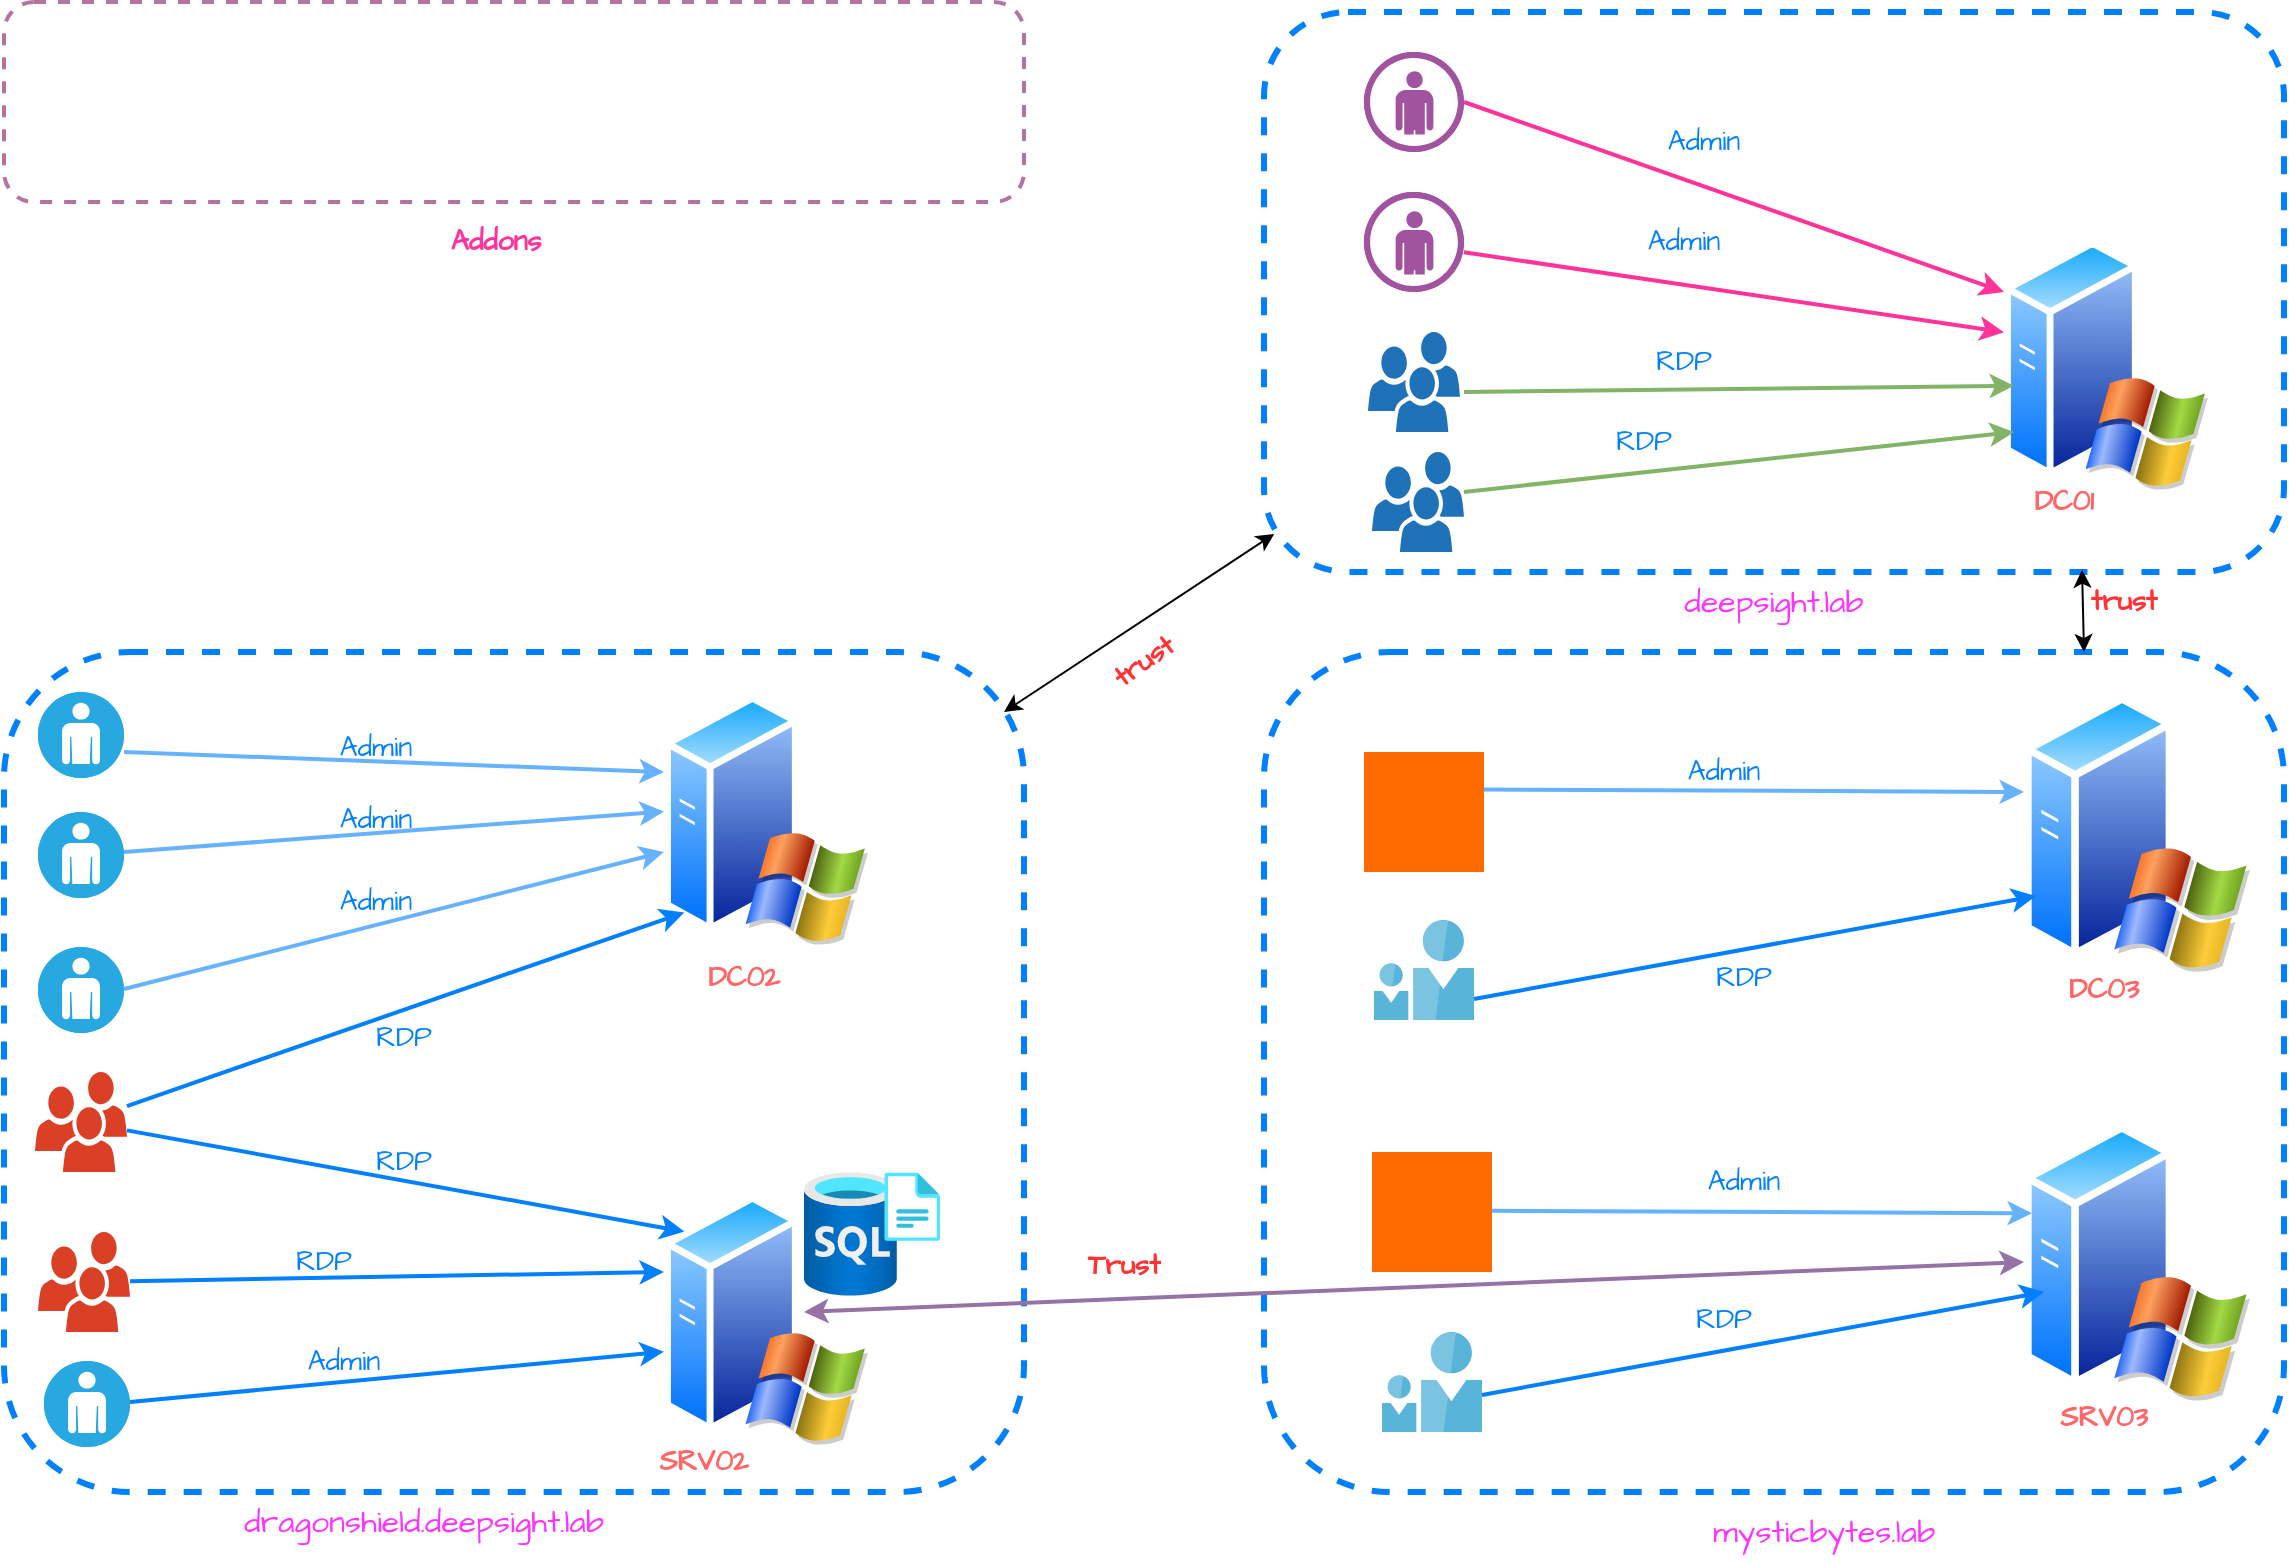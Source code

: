 <mxfile version="26.0.14">
  <diagram name="Page-1" id="822b0af5-4adb-64df-f703-e8dfc1f81529">
    <mxGraphModel dx="1434" dy="819" grid="0" gridSize="10" guides="1" tooltips="1" connect="1" arrows="1" fold="1" page="1" pageScale="1" pageWidth="1100" pageHeight="850" background="none" math="0" shadow="0">
      <root>
        <mxCell id="0" />
        <mxCell id="1" parent="0" />
        <mxCell id="FhWJipj1E8edyzkN2iIf-1" value="" style="image;aspect=fixed;perimeter=ellipsePerimeter;html=1;align=center;shadow=0;dashed=0;spacingTop=3;image=img/lib/active_directory/windows_server_2.svg;hachureGap=4;fontFamily=Architects Daughter;fontSource=https%3A%2F%2Ffonts.googleapis.com%2Fcss%3Ffamily%3DArchitects%2BDaughter;" parent="1" vertex="1">
          <mxGeometry x="830" y="370" width="102" height="127.5" as="geometry" />
        </mxCell>
        <mxCell id="FhWJipj1E8edyzkN2iIf-2" value="" style="image;aspect=fixed;perimeter=ellipsePerimeter;html=1;align=center;shadow=0;dashed=0;spacingTop=3;image=img/lib/active_directory/windows_server_2.svg;hachureGap=4;fontFamily=Architects Daughter;fontSource=https%3A%2F%2Ffonts.googleapis.com%2Fcss%3Ffamily%3DArchitects%2BDaughter;" parent="1" vertex="1">
          <mxGeometry x="830" y="620" width="102" height="127.5" as="geometry" />
        </mxCell>
        <mxCell id="FhWJipj1E8edyzkN2iIf-3" value="" style="image;aspect=fixed;perimeter=ellipsePerimeter;html=1;align=center;shadow=0;dashed=0;spacingTop=3;image=img/lib/active_directory/windows_server_2.svg;hachureGap=4;fontFamily=Architects Daughter;fontSource=https%3A%2F%2Ffonts.googleapis.com%2Fcss%3Ffamily%3DArchitects%2BDaughter;" parent="1" vertex="1">
          <mxGeometry x="1500" y="142.5" width="102" height="127.5" as="geometry" />
        </mxCell>
        <mxCell id="FhWJipj1E8edyzkN2iIf-9" value="" style="endArrow=classic;html=1;rounded=0;hachureGap=4;fontFamily=Architects Daughter;fontSource=https%3A%2F%2Ffonts.googleapis.com%2Fcss%3Ffamily%3DArchitects%2BDaughter;fillColor=#d5e8d4;strokeColor=#FF3399;strokeWidth=2;exitX=1;exitY=0.5;exitDx=0;exitDy=0;exitPerimeter=0;" parent="1" source="FhWJipj1E8edyzkN2iIf-18" edge="1">
          <mxGeometry width="50" height="50" relative="1" as="geometry">
            <mxPoint x="1250" y="80" as="sourcePoint" />
            <mxPoint x="1500" y="170" as="targetPoint" />
          </mxGeometry>
        </mxCell>
        <mxCell id="FhWJipj1E8edyzkN2iIf-10" value="" style="endArrow=classic;html=1;rounded=0;hachureGap=4;fontFamily=Architects Daughter;fontSource=https%3A%2F%2Ffonts.googleapis.com%2Fcss%3Ffamily%3DArchitects%2BDaughter;fillColor=#d5e8d4;strokeColor=#82b366;strokeWidth=2;" parent="1" edge="1">
          <mxGeometry width="50" height="50" relative="1" as="geometry">
            <mxPoint x="1230" y="220" as="sourcePoint" />
            <mxPoint x="1505" y="216.88" as="targetPoint" />
          </mxGeometry>
        </mxCell>
        <mxCell id="FhWJipj1E8edyzkN2iIf-12" value="" style="endArrow=classic;html=1;rounded=0;hachureGap=4;fontFamily=Architects Daughter;fontSource=https%3A%2F%2Ffonts.googleapis.com%2Fcss%3Ffamily%3DArchitects%2BDaughter;fillColor=#d5e8d4;strokeColor=#82b366;strokeWidth=2;exitX=0.196;exitY=0.857;exitDx=0;exitDy=0;exitPerimeter=0;" parent="1" source="FhWJipj1E8edyzkN2iIf-4" edge="1">
          <mxGeometry width="50" height="50" relative="1" as="geometry">
            <mxPoint x="1280" y="270" as="sourcePoint" />
            <mxPoint x="1505" y="240" as="targetPoint" />
          </mxGeometry>
        </mxCell>
        <mxCell id="FhWJipj1E8edyzkN2iIf-14" value="" style="endArrow=classic;html=1;rounded=0;hachureGap=4;fontFamily=Architects Daughter;fontSource=https%3A%2F%2Ffonts.googleapis.com%2Fcss%3Ffamily%3DArchitects%2BDaughter;fillColor=#d5e8d4;strokeColor=#FF3399;strokeWidth=2;exitX=0.196;exitY=0.429;exitDx=0;exitDy=0;exitPerimeter=0;" parent="1" source="FhWJipj1E8edyzkN2iIf-4" edge="1">
          <mxGeometry width="50" height="50" relative="1" as="geometry">
            <mxPoint x="1260.25" y="170.0" as="sourcePoint" />
            <mxPoint x="1500" y="190.08" as="targetPoint" />
          </mxGeometry>
        </mxCell>
        <mxCell id="FhWJipj1E8edyzkN2iIf-17" value="" style="verticalLabelPosition=bottom;html=1;fillColor=#A153A0;strokeColor=#ffffff;verticalAlign=top;align=center;points=[[0,0.5,0],[0.125,0.25,0],[0.25,0,0],[0.5,0,0],[0.75,0,0],[0.875,0.25,0],[1,0.5,0],[0.875,0.75,0],[0.75,1,0],[0.5,1,0],[0.125,0.75,0]];pointerEvents=1;shape=mxgraph.cisco_safe.compositeIcon;bgIcon=ellipse;resIcon=mxgraph.cisco_safe.design.user;hachureGap=4;fontFamily=Architects Daughter;fontSource=https%3A%2F%2Ffonts.googleapis.com%2Fcss%3Ffamily%3DArchitects%2BDaughter;" parent="1" vertex="1">
          <mxGeometry x="1180" y="120" width="50" height="50" as="geometry" />
        </mxCell>
        <mxCell id="FhWJipj1E8edyzkN2iIf-18" value="" style="verticalLabelPosition=bottom;html=1;fillColor=#A153A0;strokeColor=#ffffff;verticalAlign=top;align=center;points=[[0,0.5,0],[0.125,0.25,0],[0.25,0,0],[0.5,0,0],[0.75,0,0],[0.875,0.25,0],[1,0.5,0],[0.875,0.75,0],[0.75,1,0],[0.5,1,0],[0.125,0.75,0]];pointerEvents=1;shape=mxgraph.cisco_safe.compositeIcon;bgIcon=ellipse;resIcon=mxgraph.cisco_safe.design.user;hachureGap=4;fontFamily=Architects Daughter;fontSource=https%3A%2F%2Ffonts.googleapis.com%2Fcss%3Ffamily%3DArchitects%2BDaughter;" parent="1" vertex="1">
          <mxGeometry x="1180" y="50" width="50" height="50" as="geometry" />
        </mxCell>
        <mxCell id="FhWJipj1E8edyzkN2iIf-19" value="Admin" style="text;html=1;align=center;verticalAlign=middle;whiteSpace=wrap;rounded=0;fontFamily=Architects Daughter;fontSource=https%3A%2F%2Ffonts.googleapis.com%2Fcss%3Ffamily%3DArchitects%2BDaughter;fontColor=#007FFF;fontSize=14;" parent="1" vertex="1">
          <mxGeometry x="1320" y="80" width="60" height="30" as="geometry" />
        </mxCell>
        <mxCell id="FhWJipj1E8edyzkN2iIf-20" value="Admin" style="text;html=1;align=center;verticalAlign=middle;whiteSpace=wrap;rounded=0;fontFamily=Architects Daughter;fontSource=https%3A%2F%2Ffonts.googleapis.com%2Fcss%3Ffamily%3DArchitects%2BDaughter;fontColor=#007FFF;fontSize=14;" parent="1" vertex="1">
          <mxGeometry x="1310" y="130" width="60" height="30" as="geometry" />
        </mxCell>
        <mxCell id="FhWJipj1E8edyzkN2iIf-21" value="RDP" style="text;html=1;align=center;verticalAlign=middle;whiteSpace=wrap;rounded=0;fontFamily=Architects Daughter;fontSource=https%3A%2F%2Ffonts.googleapis.com%2Fcss%3Ffamily%3DArchitects%2BDaughter;fontColor=#007FFF;fontSize=14;" parent="1" vertex="1">
          <mxGeometry x="1310" y="190" width="60" height="30" as="geometry" />
        </mxCell>
        <mxCell id="FhWJipj1E8edyzkN2iIf-22" value="RDP" style="text;html=1;align=center;verticalAlign=middle;whiteSpace=wrap;rounded=0;fontFamily=Architects Daughter;fontSource=https%3A%2F%2Ffonts.googleapis.com%2Fcss%3Ffamily%3DArchitects%2BDaughter;fontColor=#007FFF;fontSize=14;" parent="1" vertex="1">
          <mxGeometry x="1290" y="230" width="60" height="30" as="geometry" />
        </mxCell>
        <mxCell id="FhWJipj1E8edyzkN2iIf-24" value="&lt;span style=&quot;color: rgba(0, 0, 0, 0); font-family: monospace; font-size: 0px; text-align: start; text-wrap-mode: nowrap;&quot;&gt;%3CmxGraphModel%3E%3Croot%3E%3CmxCell%20id%3D%220%22%2F%3E%3CmxCell%20id%3D%221%22%20parent%3D%220%22%2F%3E%3CmxCell%20id%3D%222%22%20value%3D%22%22%20style%3D%22rounded%3D1%3BwhiteSpace%3Dwrap%3Bhtml%3D1%3BhachureGap%3D4%3BfontFamily%3DArchitects%20Daughter%3BfontSource%3Dhttps%253A%252F%252Ffonts.googleapis.com%252Fcss%253Ffamily%253DArchitects%252BDaughter%3BfillColor%3Dnone%3BstrokeColor%3D%23007FFF%3Bdashed%3D1%3BstrokeWidth%3D3%3Bmovable%3D1%3Bresizable%3D1%3Brotatable%3D1%3Bdeletable%3D1%3Beditable%3D1%3Blocked%3D0%3Bconnectable%3D1%3B%22%20vertex%3D%221%22%20parent%3D%221%22%3E%3CmxGeometry%20x%3D%22500%22%20y%3D%22350%22%20width%3D%22510%22%20height%3D%22420%22%20as%3D%22geometry%22%2F%3E%3C%2FmxCell%3E%3C%2Froot%3E%3C%2FmxGraphModel%3E&lt;/span&gt;" style="rounded=1;whiteSpace=wrap;html=1;hachureGap=4;fontFamily=Architects Daughter;fontSource=https%3A%2F%2Ffonts.googleapis.com%2Fcss%3Ffamily%3DArchitects%2BDaughter;fillColor=none;strokeColor=#007FFF;dashed=1;strokeWidth=3;movable=1;resizable=1;rotatable=1;deletable=1;editable=1;locked=0;connectable=1;" parent="1" vertex="1">
          <mxGeometry x="500" y="350" width="510" height="420" as="geometry" />
        </mxCell>
        <mxCell id="FhWJipj1E8edyzkN2iIf-23" value="deepsight.lab" style="text;html=1;align=center;verticalAlign=middle;whiteSpace=wrap;rounded=0;fontFamily=Architects Daughter;fontSource=https%3A%2F%2Ffonts.googleapis.com%2Fcss%3Ffamily%3DArchitects%2BDaughter;fontColor=#FF33FF;fontSize=16;" parent="1" vertex="1">
          <mxGeometry x="1355" y="310" width="60" height="30" as="geometry" />
        </mxCell>
        <mxCell id="AMdCgId2444HH_IMaLYl-1" value="" style="image;aspect=fixed;html=1;points=[];align=center;fontSize=12;image=img/lib/azure2/databases/SQL_Server_Registries.svg;hachureGap=4;fontFamily=Architects Daughter;fontSource=https%3A%2F%2Ffonts.googleapis.com%2Fcss%3Ffamily%3DArchitects%2BDaughter;" parent="1" vertex="1">
          <mxGeometry x="900" y="610" width="68" height="62" as="geometry" />
        </mxCell>
        <mxCell id="AMdCgId2444HH_IMaLYl-2" value="" style="endArrow=classic;startArrow=classic;html=1;rounded=0;hachureGap=4;fontFamily=Architects Daughter;fontSource=https%3A%2F%2Ffonts.googleapis.com%2Fcss%3Ffamily%3DArchitects%2BDaughter;entryX=0.01;entryY=0.932;entryDx=0;entryDy=0;entryPerimeter=0;" parent="1" target="FhWJipj1E8edyzkN2iIf-4" edge="1">
          <mxGeometry width="50" height="50" relative="1" as="geometry">
            <mxPoint x="1000" y="380" as="sourcePoint" />
            <mxPoint x="1050" y="330" as="targetPoint" />
          </mxGeometry>
        </mxCell>
        <mxCell id="kispUVrU4p2j_Sc70mfe-1" value="" style="pointerEvents=1;shadow=0;dashed=0;html=1;strokeColor=none;labelPosition=center;verticalLabelPosition=bottom;verticalAlign=top;outlineConnect=0;align=center;shape=mxgraph.office.users.users;fillColor=#2072B8;hachureGap=4;fontFamily=Architects Daughter;fontSource=https%3A%2F%2Ffonts.googleapis.com%2Fcss%3Ffamily%3DArchitects%2BDaughter;" vertex="1" parent="1">
          <mxGeometry x="1182" y="190" width="46" height="50" as="geometry" />
        </mxCell>
        <mxCell id="kispUVrU4p2j_Sc70mfe-2" value="" style="pointerEvents=1;shadow=0;dashed=0;html=1;strokeColor=none;labelPosition=center;verticalLabelPosition=bottom;verticalAlign=top;outlineConnect=0;align=center;shape=mxgraph.office.users.users;fillColor=#2072B8;hachureGap=4;fontFamily=Architects Daughter;fontSource=https%3A%2F%2Ffonts.googleapis.com%2Fcss%3Ffamily%3DArchitects%2BDaughter;" vertex="1" parent="1">
          <mxGeometry x="1184" y="250" width="46" height="50" as="geometry" />
        </mxCell>
        <mxCell id="kispUVrU4p2j_Sc70mfe-3" value="" style="fillColor=#28A8E0;verticalLabelPosition=bottom;html=1;strokeColor=#ffffff;verticalAlign=top;align=center;points=[[0.145,0.145,0],[0.5,0,0],[0.855,0.145,0],[1,0.5,0],[0.855,0.855,0],[0.5,1,0],[0.145,0.855,0],[0,0.5,0]];pointerEvents=1;shape=mxgraph.cisco_safe.compositeIcon;bgIcon=ellipse;resIcon=mxgraph.cisco_safe.capability.user;hachureGap=4;fontFamily=Architects Daughter;fontSource=https%3A%2F%2Ffonts.googleapis.com%2Fcss%3Ffamily%3DArchitects%2BDaughter;" vertex="1" parent="1">
          <mxGeometry x="517" y="370" width="43" height="43" as="geometry" />
        </mxCell>
        <mxCell id="kispUVrU4p2j_Sc70mfe-4" value="" style="fillColor=#28A8E0;verticalLabelPosition=bottom;html=1;strokeColor=#ffffff;verticalAlign=top;align=center;points=[[0.145,0.145,0],[0.5,0,0],[0.855,0.145,0],[1,0.5,0],[0.855,0.855,0],[0.5,1,0],[0.145,0.855,0],[0,0.5,0]];pointerEvents=1;shape=mxgraph.cisco_safe.compositeIcon;bgIcon=ellipse;resIcon=mxgraph.cisco_safe.capability.user;hachureGap=4;fontFamily=Architects Daughter;fontSource=https%3A%2F%2Ffonts.googleapis.com%2Fcss%3Ffamily%3DArchitects%2BDaughter;" vertex="1" parent="1">
          <mxGeometry x="517" y="497.5" width="43" height="43" as="geometry" />
        </mxCell>
        <mxCell id="kispUVrU4p2j_Sc70mfe-5" value="" style="fillColor=#28A8E0;verticalLabelPosition=bottom;html=1;strokeColor=#ffffff;verticalAlign=top;align=center;points=[[0.145,0.145,0],[0.5,0,0],[0.855,0.145,0],[1,0.5,0],[0.855,0.855,0],[0.5,1,0],[0.145,0.855,0],[0,0.5,0]];pointerEvents=1;shape=mxgraph.cisco_safe.compositeIcon;bgIcon=ellipse;resIcon=mxgraph.cisco_safe.capability.user;hachureGap=4;fontFamily=Architects Daughter;fontSource=https%3A%2F%2Ffonts.googleapis.com%2Fcss%3Ffamily%3DArchitects%2BDaughter;" vertex="1" parent="1">
          <mxGeometry x="517" y="430" width="43" height="43" as="geometry" />
        </mxCell>
        <mxCell id="kispUVrU4p2j_Sc70mfe-6" value="" style="endArrow=classic;html=1;rounded=0;hachureGap=4;fontFamily=Architects Daughter;fontSource=https%3A%2F%2Ffonts.googleapis.com%2Fcss%3Ffamily%3DArchitects%2BDaughter;fillColor=#d5e8d4;strokeColor=#66B2FF;strokeWidth=2;exitX=1;exitY=0.5;exitDx=0;exitDy=0;exitPerimeter=0;entryX=0.647;entryY=0.143;entryDx=0;entryDy=0;entryPerimeter=0;" edge="1" parent="1" target="FhWJipj1E8edyzkN2iIf-24">
          <mxGeometry width="50" height="50" relative="1" as="geometry">
            <mxPoint x="560" y="400" as="sourcePoint" />
            <mxPoint x="830" y="495" as="targetPoint" />
          </mxGeometry>
        </mxCell>
        <mxCell id="kispUVrU4p2j_Sc70mfe-7" value="" style="endArrow=classic;html=1;rounded=0;hachureGap=4;fontFamily=Architects Daughter;fontSource=https%3A%2F%2Ffonts.googleapis.com%2Fcss%3Ffamily%3DArchitects%2BDaughter;fillColor=#d5e8d4;strokeColor=#66B2FF;strokeWidth=2;exitX=1;exitY=0.5;exitDx=0;exitDy=0;exitPerimeter=0;entryX=0.647;entryY=0.19;entryDx=0;entryDy=0;entryPerimeter=0;" edge="1" parent="1" target="FhWJipj1E8edyzkN2iIf-24">
          <mxGeometry width="50" height="50" relative="1" as="geometry">
            <mxPoint x="560" y="450" as="sourcePoint" />
            <mxPoint x="830" y="450" as="targetPoint" />
          </mxGeometry>
        </mxCell>
        <mxCell id="kispUVrU4p2j_Sc70mfe-8" value="" style="endArrow=classic;html=1;rounded=0;hachureGap=4;fontFamily=Architects Daughter;fontSource=https%3A%2F%2Ffonts.googleapis.com%2Fcss%3Ffamily%3DArchitects%2BDaughter;fillColor=#d5e8d4;strokeColor=#66B2FF;strokeWidth=2;exitX=1;exitY=0.5;exitDx=0;exitDy=0;exitPerimeter=0;entryX=0.647;entryY=0.238;entryDx=0;entryDy=0;entryPerimeter=0;" edge="1" parent="1" target="FhWJipj1E8edyzkN2iIf-24">
          <mxGeometry width="50" height="50" relative="1" as="geometry">
            <mxPoint x="560" y="518.5" as="sourcePoint" />
            <mxPoint x="820" y="470" as="targetPoint" />
          </mxGeometry>
        </mxCell>
        <mxCell id="kispUVrU4p2j_Sc70mfe-9" value="" style="pointerEvents=1;shadow=0;dashed=0;html=1;strokeColor=none;labelPosition=center;verticalLabelPosition=bottom;verticalAlign=top;outlineConnect=0;align=center;shape=mxgraph.office.users.users;fillColor=#DA4026;hachureGap=4;fontFamily=Architects Daughter;fontSource=https%3A%2F%2Ffonts.googleapis.com%2Fcss%3Ffamily%3DArchitects%2BDaughter;" vertex="1" parent="1">
          <mxGeometry x="515.5" y="560" width="46" height="50" as="geometry" />
        </mxCell>
        <mxCell id="kispUVrU4p2j_Sc70mfe-10" value="" style="pointerEvents=1;shadow=0;dashed=0;html=1;strokeColor=none;labelPosition=center;verticalLabelPosition=bottom;verticalAlign=top;outlineConnect=0;align=center;shape=mxgraph.office.users.users;fillColor=#DA4026;hachureGap=4;fontFamily=Architects Daughter;fontSource=https%3A%2F%2Ffonts.googleapis.com%2Fcss%3Ffamily%3DArchitects%2BDaughter;" vertex="1" parent="1">
          <mxGeometry x="517" y="640" width="46" height="50" as="geometry" />
        </mxCell>
        <mxCell id="kispUVrU4p2j_Sc70mfe-11" value="" style="endArrow=classic;html=1;rounded=0;hachureGap=4;fontFamily=Architects Daughter;fontSource=https%3A%2F%2Ffonts.googleapis.com%2Fcss%3Ffamily%3DArchitects%2BDaughter;fillColor=#d5e8d4;strokeColor=#007FFF;strokeWidth=2;entryX=0.667;entryY=0.69;entryDx=0;entryDy=0;entryPerimeter=0;" edge="1" parent="1" source="kispUVrU4p2j_Sc70mfe-9" target="FhWJipj1E8edyzkN2iIf-24">
          <mxGeometry width="50" height="50" relative="1" as="geometry">
            <mxPoint x="656" y="590" as="sourcePoint" />
            <mxPoint x="926" y="630" as="targetPoint" />
          </mxGeometry>
        </mxCell>
        <mxCell id="kispUVrU4p2j_Sc70mfe-12" value="" style="endArrow=classic;html=1;rounded=0;hachureGap=4;fontFamily=Architects Daughter;fontSource=https%3A%2F%2Ffonts.googleapis.com%2Fcss%3Ffamily%3DArchitects%2BDaughter;fillColor=#d5e8d4;strokeColor=#007FFF;strokeWidth=2;entryX=0.647;entryY=0.738;entryDx=0;entryDy=0;entryPerimeter=0;" edge="1" parent="1" source="kispUVrU4p2j_Sc70mfe-10" target="FhWJipj1E8edyzkN2iIf-24">
          <mxGeometry width="50" height="50" relative="1" as="geometry">
            <mxPoint x="656" y="660" as="sourcePoint" />
            <mxPoint x="840" y="710" as="targetPoint" />
          </mxGeometry>
        </mxCell>
        <mxCell id="kispUVrU4p2j_Sc70mfe-13" value="" style="endArrow=classic;html=1;rounded=0;hachureGap=4;fontFamily=Architects Daughter;fontSource=https%3A%2F%2Ffonts.googleapis.com%2Fcss%3Ffamily%3DArchitects%2BDaughter;fillColor=#d5e8d4;strokeColor=#007FFF;strokeWidth=2;entryX=0.667;entryY=0.31;entryDx=0;entryDy=0;entryPerimeter=0;" edge="1" parent="1" source="kispUVrU4p2j_Sc70mfe-9" target="FhWJipj1E8edyzkN2iIf-24">
          <mxGeometry width="50" height="50" relative="1" as="geometry">
            <mxPoint x="646" y="560" as="sourcePoint" />
            <mxPoint x="830" y="610" as="targetPoint" />
          </mxGeometry>
        </mxCell>
        <mxCell id="kispUVrU4p2j_Sc70mfe-14" value="RDP" style="text;html=1;align=center;verticalAlign=middle;whiteSpace=wrap;rounded=0;fontFamily=Architects Daughter;fontSource=https%3A%2F%2Ffonts.googleapis.com%2Fcss%3Ffamily%3DArchitects%2BDaughter;fontColor=#007FFF;fontSize=14;" vertex="1" parent="1">
          <mxGeometry x="670" y="590" width="60" height="30" as="geometry" />
        </mxCell>
        <mxCell id="kispUVrU4p2j_Sc70mfe-15" value="RDP" style="text;html=1;align=center;verticalAlign=middle;whiteSpace=wrap;rounded=0;fontFamily=Architects Daughter;fontSource=https%3A%2F%2Ffonts.googleapis.com%2Fcss%3Ffamily%3DArchitects%2BDaughter;fontColor=#007FFF;fontSize=14;" vertex="1" parent="1">
          <mxGeometry x="670" y="527.5" width="60" height="30" as="geometry" />
        </mxCell>
        <mxCell id="kispUVrU4p2j_Sc70mfe-16" value="Admin" style="text;html=1;align=center;verticalAlign=middle;whiteSpace=wrap;rounded=0;fontFamily=Architects Daughter;fontSource=https%3A%2F%2Ffonts.googleapis.com%2Fcss%3Ffamily%3DArchitects%2BDaughter;fontColor=#007FFF;fontSize=14;" vertex="1" parent="1">
          <mxGeometry x="656" y="383" width="60" height="30" as="geometry" />
        </mxCell>
        <mxCell id="kispUVrU4p2j_Sc70mfe-17" value="Admin" style="text;html=1;align=center;verticalAlign=middle;whiteSpace=wrap;rounded=0;fontFamily=Architects Daughter;fontSource=https%3A%2F%2Ffonts.googleapis.com%2Fcss%3Ffamily%3DArchitects%2BDaughter;fontColor=#007FFF;fontSize=14;" vertex="1" parent="1">
          <mxGeometry x="656" y="418.75" width="60" height="30" as="geometry" />
        </mxCell>
        <mxCell id="kispUVrU4p2j_Sc70mfe-18" value="Admin" style="text;html=1;align=center;verticalAlign=middle;whiteSpace=wrap;rounded=0;fontFamily=Architects Daughter;fontSource=https%3A%2F%2Ffonts.googleapis.com%2Fcss%3Ffamily%3DArchitects%2BDaughter;fontColor=#007FFF;fontSize=14;" vertex="1" parent="1">
          <mxGeometry x="656" y="460" width="60" height="30" as="geometry" />
        </mxCell>
        <mxCell id="kispUVrU4p2j_Sc70mfe-19" value="RDP" style="text;html=1;align=center;verticalAlign=middle;whiteSpace=wrap;rounded=0;fontFamily=Architects Daughter;fontSource=https%3A%2F%2Ffonts.googleapis.com%2Fcss%3Ffamily%3DArchitects%2BDaughter;fontColor=#007FFF;fontSize=14;" vertex="1" parent="1">
          <mxGeometry x="630" y="640" width="60" height="30" as="geometry" />
        </mxCell>
        <mxCell id="kispUVrU4p2j_Sc70mfe-20" value="dragonshield.deepsight.lab" style="text;html=1;align=center;verticalAlign=middle;whiteSpace=wrap;rounded=0;fontFamily=Architects Daughter;fontSource=https%3A%2F%2Ffonts.googleapis.com%2Fcss%3Ffamily%3DArchitects%2BDaughter;fontColor=#FF33FF;fontSize=16;" vertex="1" parent="1">
          <mxGeometry x="680" y="770" width="60" height="30" as="geometry" />
        </mxCell>
        <mxCell id="kispUVrU4p2j_Sc70mfe-21" value="DC02" style="text;html=1;align=center;verticalAlign=middle;whiteSpace=wrap;rounded=0;fontFamily=Architects Daughter;fontSource=https%3A%2F%2Ffonts.googleapis.com%2Fcss%3Ffamily%3DArchitects%2BDaughter;fontColor=#FF6666;fontSize=14;fontStyle=1;" vertex="1" parent="1">
          <mxGeometry x="840" y="497.5" width="60" height="30" as="geometry" />
        </mxCell>
        <mxCell id="kispUVrU4p2j_Sc70mfe-22" value="SRV02&lt;span style=&quot;font-family: monospace; font-size: 0px; text-align: start; text-wrap-mode: nowrap;&quot;&gt;%3CmxGraphModel%3E%3Croot%3E%3CmxCell%20id%3D%220%22%2F%3E%3CmxCell%20id%3D%221%22%20parent%3D%220%22%2F%3E%3CmxCell%20id%3D%222%22%20value%3D%22DC02%22%20style%3D%22text%3Bhtml%3D1%3Balign%3Dcenter%3BverticalAlign%3Dmiddle%3BwhiteSpace%3Dwrap%3Brounded%3D0%3BfontFamily%3DArchitects%20Daughter%3BfontSource%3Dhttps%253A%252F%252Ffonts.googleapis.com%252Fcss%253Ffamily%253DArchitects%252BDaughter%3BfontColor%3D%23007FFF%3BfontSize%3D14%3B%22%20vertex%3D%221%22%20parent%3D%221%22%3E%3CmxGeometry%20x%3D%22840%22%20y%3D%22497.5%22%20width%3D%2260%22%20height%3D%2230%22%20as%3D%22geometry%22%2F%3E%3C%2FmxCell%3E%3C%2Froot%3E%3C%2FmxGraphModel%3E&lt;/span&gt;" style="text;html=1;align=center;verticalAlign=middle;whiteSpace=wrap;rounded=0;fontFamily=Architects Daughter;fontSource=https%3A%2F%2Ffonts.googleapis.com%2Fcss%3Ffamily%3DArchitects%2BDaughter;fontColor=#FF6666;fontSize=14;fontStyle=1;" vertex="1" parent="1">
          <mxGeometry x="820" y="740" width="60" height="30" as="geometry" />
        </mxCell>
        <mxCell id="kispUVrU4p2j_Sc70mfe-23" value="DC01" style="text;html=1;align=center;verticalAlign=middle;whiteSpace=wrap;rounded=0;fontFamily=Architects Daughter;fontSource=https%3A%2F%2Ffonts.googleapis.com%2Fcss%3Ffamily%3DArchitects%2BDaughter;fontColor=#FF6666;fontSize=14;fontStyle=1;" vertex="1" parent="1">
          <mxGeometry x="1500" y="260" width="60" height="30" as="geometry" />
        </mxCell>
        <mxCell id="kispUVrU4p2j_Sc70mfe-24" value="trust" style="text;html=1;align=center;verticalAlign=middle;whiteSpace=wrap;rounded=0;fontFamily=Architects Daughter;fontSource=https%3A%2F%2Ffonts.googleapis.com%2Fcss%3Ffamily%3DArchitects%2BDaughter;fontSize=14;rotation=-35;fillColor=none;strokeColor=none;fontStyle=1;fontColor=#FF3333;" vertex="1" parent="1">
          <mxGeometry x="1040" y="340" width="60" height="30" as="geometry" />
        </mxCell>
        <mxCell id="kispUVrU4p2j_Sc70mfe-25" value="" style="fillColor=#28A8E0;verticalLabelPosition=bottom;html=1;strokeColor=#ffffff;verticalAlign=top;align=center;points=[[0.145,0.145,0],[0.5,0,0],[0.855,0.145,0],[1,0.5,0],[0.855,0.855,0],[0.5,1,0],[0.145,0.855,0],[0,0.5,0]];pointerEvents=1;shape=mxgraph.cisco_safe.compositeIcon;bgIcon=ellipse;resIcon=mxgraph.cisco_safe.capability.user;hachureGap=4;fontFamily=Architects Daughter;fontSource=https%3A%2F%2Ffonts.googleapis.com%2Fcss%3Ffamily%3DArchitects%2BDaughter;" vertex="1" parent="1">
          <mxGeometry x="520" y="704.5" width="43" height="43" as="geometry" />
        </mxCell>
        <mxCell id="kispUVrU4p2j_Sc70mfe-34" value="" style="endArrow=classic;html=1;rounded=0;hachureGap=4;fontFamily=Architects Daughter;fontSource=https%3A%2F%2Ffonts.googleapis.com%2Fcss%3Ffamily%3DArchitects%2BDaughter;fillColor=#d5e8d4;strokeColor=#007FFF;strokeWidth=2;entryX=0.647;entryY=0.833;entryDx=0;entryDy=0;entryPerimeter=0;" edge="1" parent="1" target="FhWJipj1E8edyzkN2iIf-24">
          <mxGeometry width="50" height="50" relative="1" as="geometry">
            <mxPoint x="563" y="725" as="sourcePoint" />
            <mxPoint x="830" y="720" as="targetPoint" />
          </mxGeometry>
        </mxCell>
        <mxCell id="FhWJipj1E8edyzkN2iIf-4" value="" style="rounded=1;whiteSpace=wrap;html=1;hachureGap=4;fontFamily=Architects Daughter;fontSource=https%3A%2F%2Ffonts.googleapis.com%2Fcss%3Ffamily%3DArchitects%2BDaughter;fillColor=none;strokeColor=#007FFF;dashed=1;strokeWidth=3;" parent="1" vertex="1">
          <mxGeometry x="1130" y="30" width="510" height="280" as="geometry" />
        </mxCell>
        <mxCell id="kispUVrU4p2j_Sc70mfe-35" value="Admin" style="text;html=1;align=center;verticalAlign=middle;whiteSpace=wrap;rounded=0;fontFamily=Architects Daughter;fontSource=https%3A%2F%2Ffonts.googleapis.com%2Fcss%3Ffamily%3DArchitects%2BDaughter;fontColor=#007FFF;fontSize=14;" vertex="1" parent="1">
          <mxGeometry x="640" y="690" width="60" height="30" as="geometry" />
        </mxCell>
        <mxCell id="kispUVrU4p2j_Sc70mfe-43" value="" style="rounded=1;whiteSpace=wrap;html=1;hachureGap=4;fontFamily=Architects Daughter;fontSource=https%3A%2F%2Ffonts.googleapis.com%2Fcss%3Ffamily%3DArchitects%2BDaughter;dashed=1;strokeWidth=2;strokeColor=#B5739D;fillColor=none;" vertex="1" parent="1">
          <mxGeometry x="500" y="25" width="510" height="100" as="geometry" />
        </mxCell>
        <mxCell id="kispUVrU4p2j_Sc70mfe-44" value="Addons" style="text;html=1;align=center;verticalAlign=middle;whiteSpace=wrap;rounded=0;fontFamily=Architects Daughter;fontSource=https%3A%2F%2Ffonts.googleapis.com%2Fcss%3Ffamily%3DArchitects%2BDaughter;fontSize=14;fillColor=none;strokeColor=none;fontStyle=1;fontColor=#FF3399;" vertex="1" parent="1">
          <mxGeometry x="716" y="130" width="60" height="30" as="geometry" />
        </mxCell>
        <mxCell id="kispUVrU4p2j_Sc70mfe-45" value="&lt;span style=&quot;color: rgba(0, 0, 0, 0); font-family: monospace; font-size: 0px; text-align: start; text-wrap-mode: nowrap;&quot;&gt;%3CmxGraphModel%3E%3Croot%3E%3CmxCell%20id%3D%220%22%2F%3E%3CmxCell%20id%3D%221%22%20parent%3D%220%22%2F%3E%3CmxCell%20id%3D%222%22%20value%3D%22%22%20style%3D%22rounded%3D1%3BwhiteSpace%3Dwrap%3Bhtml%3D1%3BhachureGap%3D4%3BfontFamily%3DArchitects%20Daughter%3BfontSource%3Dhttps%253A%252F%252Ffonts.googleapis.com%252Fcss%253Ffamily%253DArchitects%252BDaughter%3BfillColor%3Dnone%3BstrokeColor%3D%23007FFF%3Bdashed%3D1%3BstrokeWidth%3D3%3Bmovable%3D1%3Bresizable%3D1%3Brotatable%3D1%3Bdeletable%3D1%3Beditable%3D1%3Blocked%3D0%3Bconnectable%3D1%3B%22%20vertex%3D%221%22%20parent%3D%221%22%3E%3CmxGeometry%20x%3D%22500%22%20y%3D%22350%22%20width%3D%22510%22%20height%3D%22420%22%20as%3D%22geometry%22%2F%3E%3C%2FmxCell%3E%3C%2Froot%3E%3C%2FmxGraphModel%3E&lt;/span&gt;" style="rounded=1;whiteSpace=wrap;html=1;hachureGap=4;fontFamily=Architects Daughter;fontSource=https%3A%2F%2Ffonts.googleapis.com%2Fcss%3Ffamily%3DArchitects%2BDaughter;fillColor=none;strokeColor=#007FFF;dashed=1;strokeWidth=3;movable=1;resizable=1;rotatable=1;deletable=1;editable=1;locked=0;connectable=1;" vertex="1" parent="1">
          <mxGeometry x="1130" y="350" width="510" height="420" as="geometry" />
        </mxCell>
        <mxCell id="kispUVrU4p2j_Sc70mfe-46" value="" style="image;aspect=fixed;perimeter=ellipsePerimeter;html=1;align=center;shadow=0;dashed=0;spacingTop=3;image=img/lib/active_directory/windows_server_2.svg;hachureGap=4;fontFamily=Architects Daughter;fontSource=https%3A%2F%2Ffonts.googleapis.com%2Fcss%3Ffamily%3DArchitects%2BDaughter;" vertex="1" parent="1">
          <mxGeometry x="1510" y="370" width="113" height="141.25" as="geometry" />
        </mxCell>
        <mxCell id="kispUVrU4p2j_Sc70mfe-47" value="" style="image;aspect=fixed;perimeter=ellipsePerimeter;html=1;align=center;shadow=0;dashed=0;spacingTop=3;image=img/lib/active_directory/windows_server_2.svg;hachureGap=4;fontFamily=Architects Daughter;fontSource=https%3A%2F%2Ffonts.googleapis.com%2Fcss%3Ffamily%3DArchitects%2BDaughter;" vertex="1" parent="1">
          <mxGeometry x="1510" y="584.38" width="113" height="141.25" as="geometry" />
        </mxCell>
        <mxCell id="kispUVrU4p2j_Sc70mfe-48" value="DC03" style="text;html=1;align=center;verticalAlign=middle;whiteSpace=wrap;rounded=0;fontFamily=Architects Daughter;fontSource=https%3A%2F%2Ffonts.googleapis.com%2Fcss%3Ffamily%3DArchitects%2BDaughter;fontColor=#FF6666;fontSize=14;fontStyle=1;" vertex="1" parent="1">
          <mxGeometry x="1520" y="504" width="60" height="30" as="geometry" />
        </mxCell>
        <mxCell id="kispUVrU4p2j_Sc70mfe-50" value="SRV03&lt;div&gt;&lt;span style=&quot;font-family: monospace; font-size: 0px; text-align: start; text-wrap-mode: nowrap;&quot;&gt;%3CmxGraphModel%3E%3Croot%3E%3CmxCell%20id%3D%220%22%2F%3E%3CmxCell%20id%3D%221%22%20parent%3D%220%22%2F%3E%3CmxCell%20id%3D%222%22%20value%3D%22DC02%22%20style%3D%22text%3Bhtml%3D1%3Balign%3Dcenter%3BverticalAlign%3Dmiddle%3BwhiteSpace%3Dwrap%3Brounded%3D0%3BfontFamily%3DArchitects%20Daughter%3BfontSource%3Dhttps%253A%252F%252Ffonts.googleapis.com%252Fcss%253Ffamily%253DArchitects%252BDaughter%3BfontColor%3D%23007FFF%3BfontSize%3D14%3B%22%20vertex%3D%221%22%20parent%3D%221%22%3E%3CmxGeometry%20x%3D%22840%22%20y%3D%22497.5%22%20width%3D%2260%22%20height%3D%2230%22%20as%3D%22geometry%22%2F%3E%3C%2FmxCell%3E%3C%2Froot%3E%3C%2FmxGraphModel%3E&lt;/span&gt;&lt;/div&gt;" style="text;html=1;align=center;verticalAlign=middle;whiteSpace=wrap;rounded=0;fontFamily=Architects Daughter;fontSource=https%3A%2F%2Ffonts.googleapis.com%2Fcss%3Ffamily%3DArchitects%2BDaughter;fontColor=#FF6666;fontSize=14;fontStyle=1;" vertex="1" parent="1">
          <mxGeometry x="1520" y="725.63" width="60" height="30" as="geometry" />
        </mxCell>
        <mxCell id="kispUVrU4p2j_Sc70mfe-51" value="" style="points=[];aspect=fixed;html=1;align=center;shadow=0;dashed=0;fillColor=#FF6A00;strokeColor=none;shape=mxgraph.alibaba_cloud.user;hachureGap=4;fontFamily=Architects Daughter;fontSource=https%3A%2F%2Ffonts.googleapis.com%2Fcss%3Ffamily%3DArchitects%2BDaughter;" vertex="1" parent="1">
          <mxGeometry x="1180" y="400" width="60" height="60" as="geometry" />
        </mxCell>
        <mxCell id="kispUVrU4p2j_Sc70mfe-52" value="" style="points=[];aspect=fixed;html=1;align=center;shadow=0;dashed=0;fillColor=#FF6A00;strokeColor=none;shape=mxgraph.alibaba_cloud.user;hachureGap=4;fontFamily=Architects Daughter;fontSource=https%3A%2F%2Ffonts.googleapis.com%2Fcss%3Ffamily%3DArchitects%2BDaughter;" vertex="1" parent="1">
          <mxGeometry x="1184" y="600" width="60" height="60" as="geometry" />
        </mxCell>
        <mxCell id="kispUVrU4p2j_Sc70mfe-53" value="" style="image;aspect=fixed;html=1;points=[];align=center;fontSize=12;image=img/lib/mscae/Two_User_Icon.svg;hachureGap=4;fontFamily=Architects Daughter;fontSource=https%3A%2F%2Ffonts.googleapis.com%2Fcss%3Ffamily%3DArchitects%2BDaughter;" vertex="1" parent="1">
          <mxGeometry x="1189" y="690" width="50" height="50" as="geometry" />
        </mxCell>
        <mxCell id="kispUVrU4p2j_Sc70mfe-54" value="" style="image;aspect=fixed;html=1;points=[];align=center;fontSize=12;image=img/lib/mscae/Two_User_Icon.svg;hachureGap=4;fontFamily=Architects Daughter;fontSource=https%3A%2F%2Ffonts.googleapis.com%2Fcss%3Ffamily%3DArchitects%2BDaughter;" vertex="1" parent="1">
          <mxGeometry x="1185" y="484" width="50" height="50" as="geometry" />
        </mxCell>
        <mxCell id="kispUVrU4p2j_Sc70mfe-55" value="" style="endArrow=classic;html=1;rounded=0;hachureGap=4;fontFamily=Architects Daughter;fontSource=https%3A%2F%2Ffonts.googleapis.com%2Fcss%3Ffamily%3DArchitects%2BDaughter;fillColor=#d5e8d4;strokeColor=#66B2FF;strokeWidth=2;exitX=1;exitY=0.5;exitDx=0;exitDy=0;exitPerimeter=0;entryX=0;entryY=0.354;entryDx=0;entryDy=0;entryPerimeter=0;" edge="1" parent="1" target="kispUVrU4p2j_Sc70mfe-46">
          <mxGeometry width="50" height="50" relative="1" as="geometry">
            <mxPoint x="1240" y="418.75" as="sourcePoint" />
            <mxPoint x="1510" y="428.75" as="targetPoint" />
          </mxGeometry>
        </mxCell>
        <mxCell id="kispUVrU4p2j_Sc70mfe-56" value="Admin" style="text;html=1;align=center;verticalAlign=middle;whiteSpace=wrap;rounded=0;fontFamily=Architects Daughter;fontSource=https%3A%2F%2Ffonts.googleapis.com%2Fcss%3Ffamily%3DArchitects%2BDaughter;fontColor=#007FFF;fontSize=14;" vertex="1" parent="1">
          <mxGeometry x="1330" y="395" width="60" height="30" as="geometry" />
        </mxCell>
        <mxCell id="kispUVrU4p2j_Sc70mfe-57" value="RDP" style="text;html=1;align=center;verticalAlign=middle;whiteSpace=wrap;rounded=0;fontFamily=Architects Daughter;fontSource=https%3A%2F%2Ffonts.googleapis.com%2Fcss%3Ffamily%3DArchitects%2BDaughter;fontColor=#007FFF;fontSize=14;" vertex="1" parent="1">
          <mxGeometry x="1340" y="497.5" width="60" height="30" as="geometry" />
        </mxCell>
        <mxCell id="kispUVrU4p2j_Sc70mfe-58" value="" style="endArrow=classic;html=1;rounded=0;hachureGap=4;fontFamily=Architects Daughter;fontSource=https%3A%2F%2Ffonts.googleapis.com%2Fcss%3Ffamily%3DArchitects%2BDaughter;fillColor=#d5e8d4;strokeColor=#007FFF;strokeWidth=2;entryX=0;entryY=0.75;entryDx=0;entryDy=0;" edge="1" parent="1" target="kispUVrU4p2j_Sc70mfe-46">
          <mxGeometry width="50" height="50" relative="1" as="geometry">
            <mxPoint x="1235" y="523.5" as="sourcePoint" />
            <mxPoint x="1513" y="426.5" as="targetPoint" />
          </mxGeometry>
        </mxCell>
        <mxCell id="kispUVrU4p2j_Sc70mfe-59" value="" style="endArrow=classic;html=1;rounded=0;hachureGap=4;fontFamily=Architects Daughter;fontSource=https%3A%2F%2Ffonts.googleapis.com%2Fcss%3Ffamily%3DArchitects%2BDaughter;fillColor=#d5e8d4;strokeColor=#66B2FF;strokeWidth=2;exitX=1;exitY=0.5;exitDx=0;exitDy=0;exitPerimeter=0;entryX=0;entryY=0.354;entryDx=0;entryDy=0;entryPerimeter=0;" edge="1" parent="1">
          <mxGeometry width="50" height="50" relative="1" as="geometry">
            <mxPoint x="1244" y="629.38" as="sourcePoint" />
            <mxPoint x="1514" y="630.63" as="targetPoint" />
          </mxGeometry>
        </mxCell>
        <mxCell id="kispUVrU4p2j_Sc70mfe-61" value="Admin" style="text;html=1;align=center;verticalAlign=middle;whiteSpace=wrap;rounded=0;fontFamily=Architects Daughter;fontSource=https%3A%2F%2Ffonts.googleapis.com%2Fcss%3Ffamily%3DArchitects%2BDaughter;fontColor=#007FFF;fontSize=14;" vertex="1" parent="1">
          <mxGeometry x="1340" y="600" width="60" height="30" as="geometry" />
        </mxCell>
        <mxCell id="kispUVrU4p2j_Sc70mfe-62" value="" style="endArrow=classic;html=1;rounded=0;hachureGap=4;fontFamily=Architects Daughter;fontSource=https%3A%2F%2Ffonts.googleapis.com%2Fcss%3Ffamily%3DArchitects%2BDaughter;fillColor=#d5e8d4;strokeColor=#007FFF;strokeWidth=2;entryX=0;entryY=0.75;entryDx=0;entryDy=0;" edge="1" parent="1">
          <mxGeometry width="50" height="50" relative="1" as="geometry">
            <mxPoint x="1239" y="721.5" as="sourcePoint" />
            <mxPoint x="1520" y="670" as="targetPoint" />
          </mxGeometry>
        </mxCell>
        <mxCell id="kispUVrU4p2j_Sc70mfe-63" value="RDP" style="text;html=1;align=center;verticalAlign=middle;whiteSpace=wrap;rounded=0;fontFamily=Architects Daughter;fontSource=https%3A%2F%2Ffonts.googleapis.com%2Fcss%3Ffamily%3DArchitects%2BDaughter;fontColor=#007FFF;fontSize=14;" vertex="1" parent="1">
          <mxGeometry x="1330" y="668.75" width="60" height="30" as="geometry" />
        </mxCell>
        <mxCell id="kispUVrU4p2j_Sc70mfe-64" value="" style="endArrow=classic;startArrow=classic;html=1;rounded=0;hachureGap=4;fontFamily=Architects Daughter;fontSource=https%3A%2F%2Ffonts.googleapis.com%2Fcss%3Ffamily%3DArchitects%2BDaughter;entryX=0;entryY=0.5;entryDx=0;entryDy=0;strokeWidth=2;strokeColor=#9673a6;fillColor=#e1d5e7;" edge="1" parent="1" target="kispUVrU4p2j_Sc70mfe-47">
          <mxGeometry width="50" height="50" relative="1" as="geometry">
            <mxPoint x="900" y="680.01" as="sourcePoint" />
            <mxPoint x="950" y="630.01" as="targetPoint" />
          </mxGeometry>
        </mxCell>
        <mxCell id="kispUVrU4p2j_Sc70mfe-65" value="Trust" style="text;html=1;align=center;verticalAlign=middle;whiteSpace=wrap;rounded=0;fontFamily=Architects Daughter;fontSource=https%3A%2F%2Ffonts.googleapis.com%2Fcss%3Ffamily%3DArchitects%2BDaughter;fontColor=#FF3333;fontSize=14;fontStyle=1;" vertex="1" parent="1">
          <mxGeometry x="1030" y="642" width="60" height="30" as="geometry" />
        </mxCell>
        <mxCell id="kispUVrU4p2j_Sc70mfe-69" value="" style="endArrow=classic;startArrow=classic;html=1;rounded=0;hachureGap=4;fontFamily=Architects Daughter;fontSource=https%3A%2F%2Ffonts.googleapis.com%2Fcss%3Ffamily%3DArchitects%2BDaughter;entryX=0.802;entryY=0.996;entryDx=0;entryDy=0;entryPerimeter=0;" edge="1" parent="1" target="FhWJipj1E8edyzkN2iIf-4">
          <mxGeometry width="50" height="50" relative="1" as="geometry">
            <mxPoint x="1540" y="350" as="sourcePoint" />
            <mxPoint x="1590" y="300" as="targetPoint" />
          </mxGeometry>
        </mxCell>
        <mxCell id="kispUVrU4p2j_Sc70mfe-70" value="trust" style="text;html=1;align=center;verticalAlign=middle;whiteSpace=wrap;rounded=0;fontFamily=Architects Daughter;fontSource=https%3A%2F%2Ffonts.googleapis.com%2Fcss%3Ffamily%3DArchitects%2BDaughter;fontSize=14;rotation=0;fillColor=none;strokeColor=none;fontStyle=1;fontColor=#FF3333;flipH=1;" vertex="1" parent="1">
          <mxGeometry x="1530" y="310" width="60" height="30" as="geometry" />
        </mxCell>
        <mxCell id="kispUVrU4p2j_Sc70mfe-72" value="mysticbytes.lab" style="text;html=1;align=center;verticalAlign=middle;whiteSpace=wrap;rounded=0;fontFamily=Architects Daughter;fontSource=https%3A%2F%2Ffonts.googleapis.com%2Fcss%3Ffamily%3DArchitects%2BDaughter;fontColor=#FF33FF;fontSize=16;" vertex="1" parent="1">
          <mxGeometry x="1380" y="775" width="60" height="30" as="geometry" />
        </mxCell>
      </root>
    </mxGraphModel>
  </diagram>
</mxfile>
